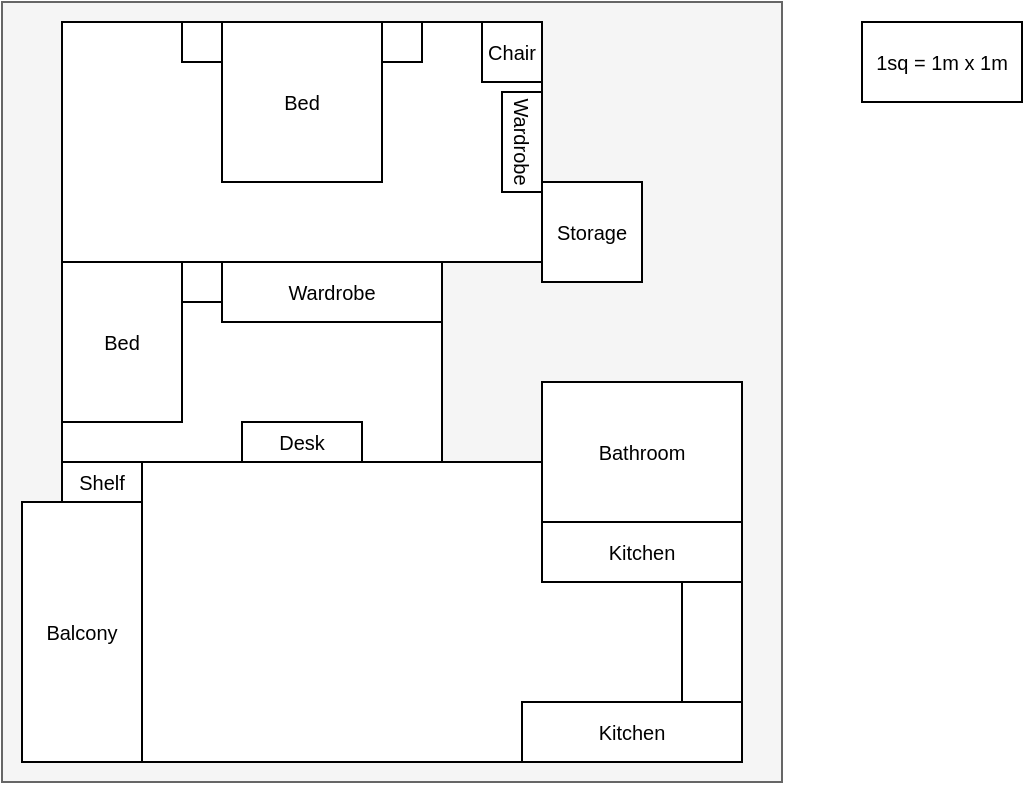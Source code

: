 <mxfile version="13.0.9" type="github"><diagram id="druhfETbFBSyGkSbb73c" name="Page-1"><mxGraphModel dx="786" dy="442" grid="1" gridSize="10" guides="1" tooltips="1" connect="1" arrows="1" fold="1" page="1" pageScale="1" pageWidth="927" pageHeight="1169" math="0" shadow="0"><root><mxCell id="0"/><mxCell id="1" parent="0"/><mxCell id="5Npf9kb0wy_wCq6wi10j-29" value="" style="rounded=0;whiteSpace=wrap;html=1;fillColor=#f5f5f5;strokeColor=#666666;fontColor=#333333;" vertex="1" parent="1"><mxGeometry x="50" y="110" width="390" height="390" as="geometry"/></mxCell><mxCell id="5Npf9kb0wy_wCq6wi10j-1" value="" style="rounded=0;whiteSpace=wrap;html=1;" vertex="1" parent="1"><mxGeometry x="80" y="120" width="240" height="120" as="geometry"/></mxCell><mxCell id="5Npf9kb0wy_wCq6wi10j-2" value="" style="rounded=0;whiteSpace=wrap;html=1;" vertex="1" parent="1"><mxGeometry x="80" y="240" width="190" height="120" as="geometry"/></mxCell><mxCell id="5Npf9kb0wy_wCq6wi10j-3" value="" style="rounded=0;whiteSpace=wrap;html=1;" vertex="1" parent="1"><mxGeometry x="120" y="340" width="300" height="150" as="geometry"/></mxCell><mxCell id="5Npf9kb0wy_wCq6wi10j-5" value="Bed" style="rounded=0;whiteSpace=wrap;html=1;fontSize=10;" vertex="1" parent="1"><mxGeometry x="80" y="240" width="60" height="80" as="geometry"/></mxCell><mxCell id="5Npf9kb0wy_wCq6wi10j-6" value="Wardrobe" style="rounded=0;whiteSpace=wrap;html=1;fontSize=10;" vertex="1" parent="1"><mxGeometry x="160" y="240" width="110" height="30" as="geometry"/></mxCell><mxCell id="5Npf9kb0wy_wCq6wi10j-8" value="Shelf" style="rounded=0;whiteSpace=wrap;html=1;fontSize=10;" vertex="1" parent="1"><mxGeometry x="80" y="340" width="40" height="20" as="geometry"/></mxCell><mxCell id="5Npf9kb0wy_wCq6wi10j-9" value="Desk" style="rounded=0;whiteSpace=wrap;html=1;fontSize=10;" vertex="1" parent="1"><mxGeometry x="170" y="320" width="60" height="20" as="geometry"/></mxCell><mxCell id="5Npf9kb0wy_wCq6wi10j-10" value="" style="rounded=0;whiteSpace=wrap;html=1;" vertex="1" parent="1"><mxGeometry x="140" y="240" width="20" height="20" as="geometry"/></mxCell><mxCell id="5Npf9kb0wy_wCq6wi10j-12" value="Bed" style="rounded=0;whiteSpace=wrap;html=1;fontSize=10;" vertex="1" parent="1"><mxGeometry x="160" y="120" width="80" height="80" as="geometry"/></mxCell><mxCell id="5Npf9kb0wy_wCq6wi10j-14" value="Wardrobe" style="rounded=0;whiteSpace=wrap;html=1;horizontal=0;fontSize=10;rotation=-180;" vertex="1" parent="1"><mxGeometry x="300" y="155" width="20" height="50" as="geometry"/></mxCell><mxCell id="5Npf9kb0wy_wCq6wi10j-17" value="" style="rounded=0;whiteSpace=wrap;html=1;" vertex="1" parent="1"><mxGeometry x="140" y="120" width="20" height="20" as="geometry"/></mxCell><mxCell id="5Npf9kb0wy_wCq6wi10j-18" value="Chair" style="rounded=0;whiteSpace=wrap;html=1;fontSize=10;" vertex="1" parent="1"><mxGeometry x="290" y="120" width="30" height="30" as="geometry"/></mxCell><mxCell id="5Npf9kb0wy_wCq6wi10j-20" value="" style="rounded=0;whiteSpace=wrap;html=1;" vertex="1" parent="1"><mxGeometry x="240" y="120" width="20" height="20" as="geometry"/></mxCell><mxCell id="5Npf9kb0wy_wCq6wi10j-21" value="Balcony" style="rounded=0;whiteSpace=wrap;html=1;fontSize=10;" vertex="1" parent="1"><mxGeometry x="60" y="360" width="60" height="130" as="geometry"/></mxCell><mxCell id="5Npf9kb0wy_wCq6wi10j-22" value="Bathroom" style="rounded=0;whiteSpace=wrap;html=1;fontSize=10;" vertex="1" parent="1"><mxGeometry x="320" y="300" width="100" height="70" as="geometry"/></mxCell><mxCell id="5Npf9kb0wy_wCq6wi10j-23" value="Kitchen" style="rounded=0;whiteSpace=wrap;html=1;fontSize=10;" vertex="1" parent="1"><mxGeometry x="310" y="460" width="110" height="30" as="geometry"/></mxCell><mxCell id="5Npf9kb0wy_wCq6wi10j-24" value="Kitchen" style="rounded=0;whiteSpace=wrap;html=1;fontSize=10;" vertex="1" parent="1"><mxGeometry x="320" y="370" width="100" height="30" as="geometry"/></mxCell><mxCell id="5Npf9kb0wy_wCq6wi10j-25" value="" style="rounded=0;whiteSpace=wrap;html=1;" vertex="1" parent="1"><mxGeometry x="390" y="400" width="30" height="60" as="geometry"/></mxCell><mxCell id="5Npf9kb0wy_wCq6wi10j-26" value="Storage" style="rounded=0;whiteSpace=wrap;html=1;fontSize=10;" vertex="1" parent="1"><mxGeometry x="320" y="200" width="50" height="50" as="geometry"/></mxCell><mxCell id="5Npf9kb0wy_wCq6wi10j-30" value="1sq = 1m x 1m" style="rounded=0;whiteSpace=wrap;html=1;fontSize=10;" vertex="1" parent="1"><mxGeometry x="480" y="120" width="80" height="40" as="geometry"/></mxCell></root></mxGraphModel></diagram></mxfile>